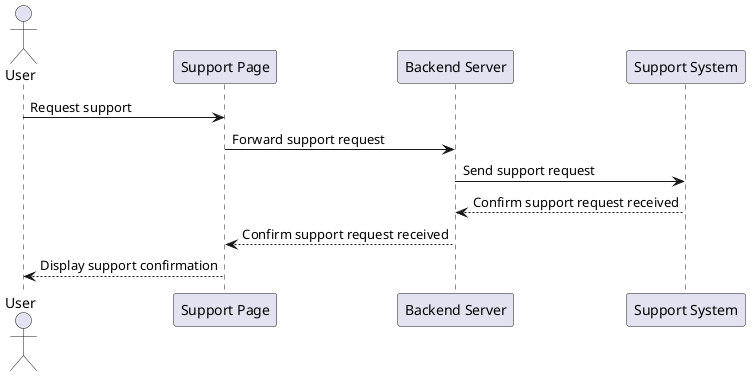 ; filepath: /home/slightlywind/Repositories/Legacy/SWD392/sequence_diagrams/contacting_support.puml
@startuml
actor User
participant "Support Page" as SupportPage
participant "Backend Server" as BackendServer
participant "Support System" as SupportSystem

User -> SupportPage: Request support
SupportPage -> BackendServer: Forward support request
BackendServer -> SupportSystem: Send support request
SupportSystem --> BackendServer: Confirm support request received
BackendServer --> SupportPage: Confirm support request received
SupportPage --> User: Display support confirmation
@enduml